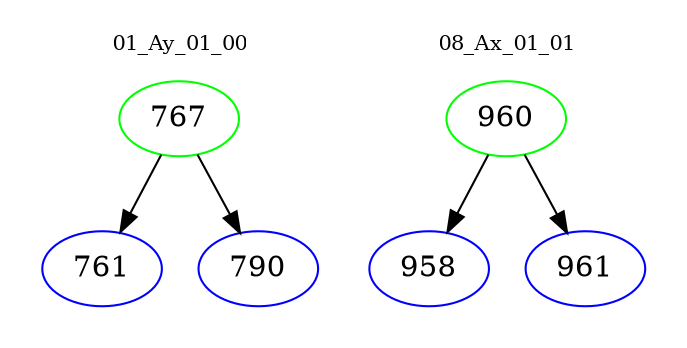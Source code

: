 digraph{
subgraph cluster_0 {
color = white
label = "01_Ay_01_00";
fontsize=10;
T0_767 [label="767", color="green"]
T0_767 -> T0_761 [color="black"]
T0_761 [label="761", color="blue"]
T0_767 -> T0_790 [color="black"]
T0_790 [label="790", color="blue"]
}
subgraph cluster_1 {
color = white
label = "08_Ax_01_01";
fontsize=10;
T1_960 [label="960", color="green"]
T1_960 -> T1_958 [color="black"]
T1_958 [label="958", color="blue"]
T1_960 -> T1_961 [color="black"]
T1_961 [label="961", color="blue"]
}
}
